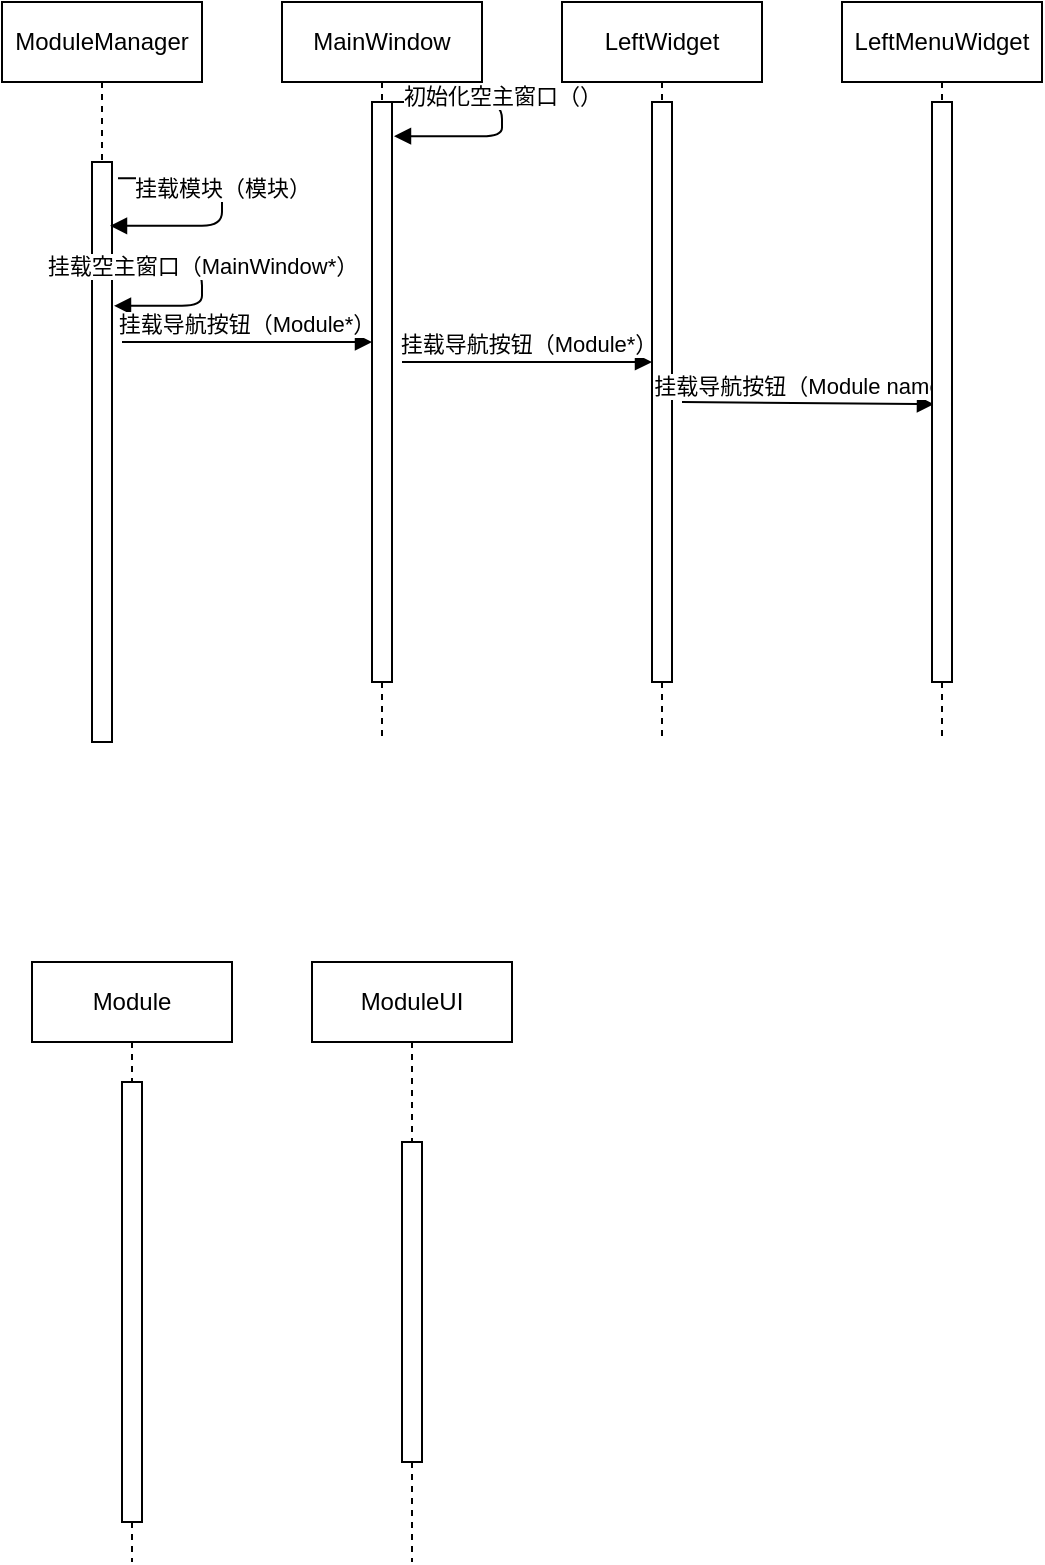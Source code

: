 <mxfile version="10.5.8" type="github"><diagram id="oYO2ia2k07yYNedKwlDn" name="Page-1"><mxGraphModel dx="995" dy="649" grid="1" gridSize="10" guides="1" tooltips="1" connect="1" arrows="1" fold="1" page="1" pageScale="1" pageWidth="827" pageHeight="1169" math="0" shadow="0"><root><mxCell id="0"/><mxCell id="1" parent="0"/><mxCell id="T1m_mT9C00GPWnI1kfAj-1" value="ModuleManager" style="shape=umlLifeline;perimeter=lifelinePerimeter;whiteSpace=wrap;html=1;container=1;collapsible=0;recursiveResize=0;outlineConnect=0;" parent="1" vertex="1"><mxGeometry x="120" y="140" width="100" height="370" as="geometry"/></mxCell><mxCell id="T1m_mT9C00GPWnI1kfAj-2" value="" style="html=1;points=[];perimeter=orthogonalPerimeter;" parent="T1m_mT9C00GPWnI1kfAj-1" vertex="1"><mxGeometry x="45" y="80" width="10" height="290" as="geometry"/></mxCell><mxCell id="T1m_mT9C00GPWnI1kfAj-3" value="挂载模块（模块）" style="html=1;verticalAlign=bottom;endArrow=block;edgeStyle=orthogonalEdgeStyle;entryX=0.9;entryY=0.11;entryDx=0;entryDy=0;entryPerimeter=0;exitX=1.3;exitY=0.028;exitDx=0;exitDy=0;exitPerimeter=0;" parent="T1m_mT9C00GPWnI1kfAj-1" source="T1m_mT9C00GPWnI1kfAj-2" target="T1m_mT9C00GPWnI1kfAj-2" edge="1"><mxGeometry width="80" relative="1" as="geometry"><mxPoint x="60" y="70" as="sourcePoint"/><mxPoint x="140" y="70" as="targetPoint"/><Array as="points"><mxPoint x="110" y="88"/><mxPoint x="110" y="112"/></Array></mxGeometry></mxCell><mxCell id="T1m_mT9C00GPWnI1kfAj-11" value="挂载空主窗口（MainWindow*）" style="html=1;verticalAlign=bottom;endArrow=block;exitX=1;exitY=0.179;exitDx=0;exitDy=0;exitPerimeter=0;edgeStyle=orthogonalEdgeStyle;entryX=1.1;entryY=0.248;entryDx=0;entryDy=0;entryPerimeter=0;" parent="T1m_mT9C00GPWnI1kfAj-1" source="T1m_mT9C00GPWnI1kfAj-2" target="T1m_mT9C00GPWnI1kfAj-2" edge="1"><mxGeometry width="80" relative="1" as="geometry"><mxPoint x="54" y="110" as="sourcePoint"/><mxPoint x="60" y="210" as="targetPoint"/><Array as="points"><mxPoint x="100" y="132"/><mxPoint x="100" y="152"/></Array></mxGeometry></mxCell><mxCell id="T1m_mT9C00GPWnI1kfAj-15" value="挂载导航按钮（Module*）" style="html=1;verticalAlign=bottom;endArrow=block;entryX=0;entryY=0.414;entryDx=0;entryDy=0;entryPerimeter=0;" parent="T1m_mT9C00GPWnI1kfAj-1" target="T1m_mT9C00GPWnI1kfAj-9" edge="1"><mxGeometry width="80" relative="1" as="geometry"><mxPoint x="60" y="170" as="sourcePoint"/><mxPoint x="130" y="170" as="targetPoint"/></mxGeometry></mxCell><mxCell id="T1m_mT9C00GPWnI1kfAj-8" value="MainWindow" style="shape=umlLifeline;perimeter=lifelinePerimeter;whiteSpace=wrap;html=1;container=1;collapsible=0;recursiveResize=0;outlineConnect=0;" parent="1" vertex="1"><mxGeometry x="260" y="140" width="100" height="370" as="geometry"/></mxCell><mxCell id="T1m_mT9C00GPWnI1kfAj-9" value="" style="html=1;points=[];perimeter=orthogonalPerimeter;" parent="T1m_mT9C00GPWnI1kfAj-8" vertex="1"><mxGeometry x="45" y="50" width="10" height="290" as="geometry"/></mxCell><mxCell id="T1m_mT9C00GPWnI1kfAj-13" value="初始化空主窗口（）" style="html=1;verticalAlign=bottom;endArrow=block;edgeStyle=orthogonalEdgeStyle;entryX=1.1;entryY=0.059;entryDx=0;entryDy=0;entryPerimeter=0;" parent="T1m_mT9C00GPWnI1kfAj-8" target="T1m_mT9C00GPWnI1kfAj-9" edge="1"><mxGeometry width="80" relative="1" as="geometry"><mxPoint x="50" y="50" as="sourcePoint"/><mxPoint x="140" y="50" as="targetPoint"/><Array as="points"><mxPoint x="110" y="50"/><mxPoint x="110" y="67"/></Array></mxGeometry></mxCell><mxCell id="T1m_mT9C00GPWnI1kfAj-20" value="挂载导航按钮（Module*）" style="html=1;verticalAlign=bottom;endArrow=block;" parent="T1m_mT9C00GPWnI1kfAj-8" target="T1m_mT9C00GPWnI1kfAj-19" edge="1"><mxGeometry width="80" relative="1" as="geometry"><mxPoint x="60" y="180" as="sourcePoint"/><mxPoint x="130" y="180" as="targetPoint"/></mxGeometry></mxCell><mxCell id="T1m_mT9C00GPWnI1kfAj-16" value="LeftWidget" style="shape=umlLifeline;perimeter=lifelinePerimeter;whiteSpace=wrap;html=1;container=1;collapsible=0;recursiveResize=0;outlineConnect=0;" parent="1" vertex="1"><mxGeometry x="400" y="140" width="100" height="370" as="geometry"/></mxCell><mxCell id="T1m_mT9C00GPWnI1kfAj-19" value="" style="html=1;points=[];perimeter=orthogonalPerimeter;" parent="T1m_mT9C00GPWnI1kfAj-16" vertex="1"><mxGeometry x="45" y="50" width="10" height="290" as="geometry"/></mxCell><mxCell id="T1m_mT9C00GPWnI1kfAj-27" value="挂载导航按钮（Module name）" style="html=1;verticalAlign=bottom;endArrow=block;entryX=0.1;entryY=0.521;entryDx=0;entryDy=0;entryPerimeter=0;" parent="T1m_mT9C00GPWnI1kfAj-16" target="T1m_mT9C00GPWnI1kfAj-23" edge="1"><mxGeometry width="80" relative="1" as="geometry"><mxPoint x="60" y="200" as="sourcePoint"/><mxPoint x="140" y="200" as="targetPoint"/></mxGeometry></mxCell><mxCell id="T1m_mT9C00GPWnI1kfAj-21" value="LeftMenuWidget" style="shape=umlLifeline;perimeter=lifelinePerimeter;whiteSpace=wrap;html=1;container=1;collapsible=0;recursiveResize=0;outlineConnect=0;" parent="1" vertex="1"><mxGeometry x="540" y="140" width="100" height="370" as="geometry"/></mxCell><mxCell id="T1m_mT9C00GPWnI1kfAj-23" value="" style="html=1;points=[];perimeter=orthogonalPerimeter;" parent="T1m_mT9C00GPWnI1kfAj-21" vertex="1"><mxGeometry x="45" y="50" width="10" height="290" as="geometry"/></mxCell><mxCell id="4UKTXpggABPGAloECrZB-1" value="Module" style="shape=umlLifeline;perimeter=lifelinePerimeter;whiteSpace=wrap;html=1;container=1;collapsible=0;recursiveResize=0;outlineConnect=0;" vertex="1" parent="1"><mxGeometry x="135" y="620" width="100" height="300" as="geometry"/></mxCell><mxCell id="4UKTXpggABPGAloECrZB-2" value="" style="html=1;points=[];perimeter=orthogonalPerimeter;" vertex="1" parent="4UKTXpggABPGAloECrZB-1"><mxGeometry x="45" y="60" width="10" height="220" as="geometry"/></mxCell><mxCell id="4UKTXpggABPGAloECrZB-3" value="ModuleUI" style="shape=umlLifeline;perimeter=lifelinePerimeter;whiteSpace=wrap;html=1;container=1;collapsible=0;recursiveResize=0;outlineConnect=0;" vertex="1" parent="1"><mxGeometry x="275" y="620" width="100" height="300" as="geometry"/></mxCell><mxCell id="4UKTXpggABPGAloECrZB-4" value="" style="html=1;points=[];perimeter=orthogonalPerimeter;" vertex="1" parent="4UKTXpggABPGAloECrZB-3"><mxGeometry x="45" y="90" width="10" height="160" as="geometry"/></mxCell></root></mxGraphModel></diagram></mxfile>